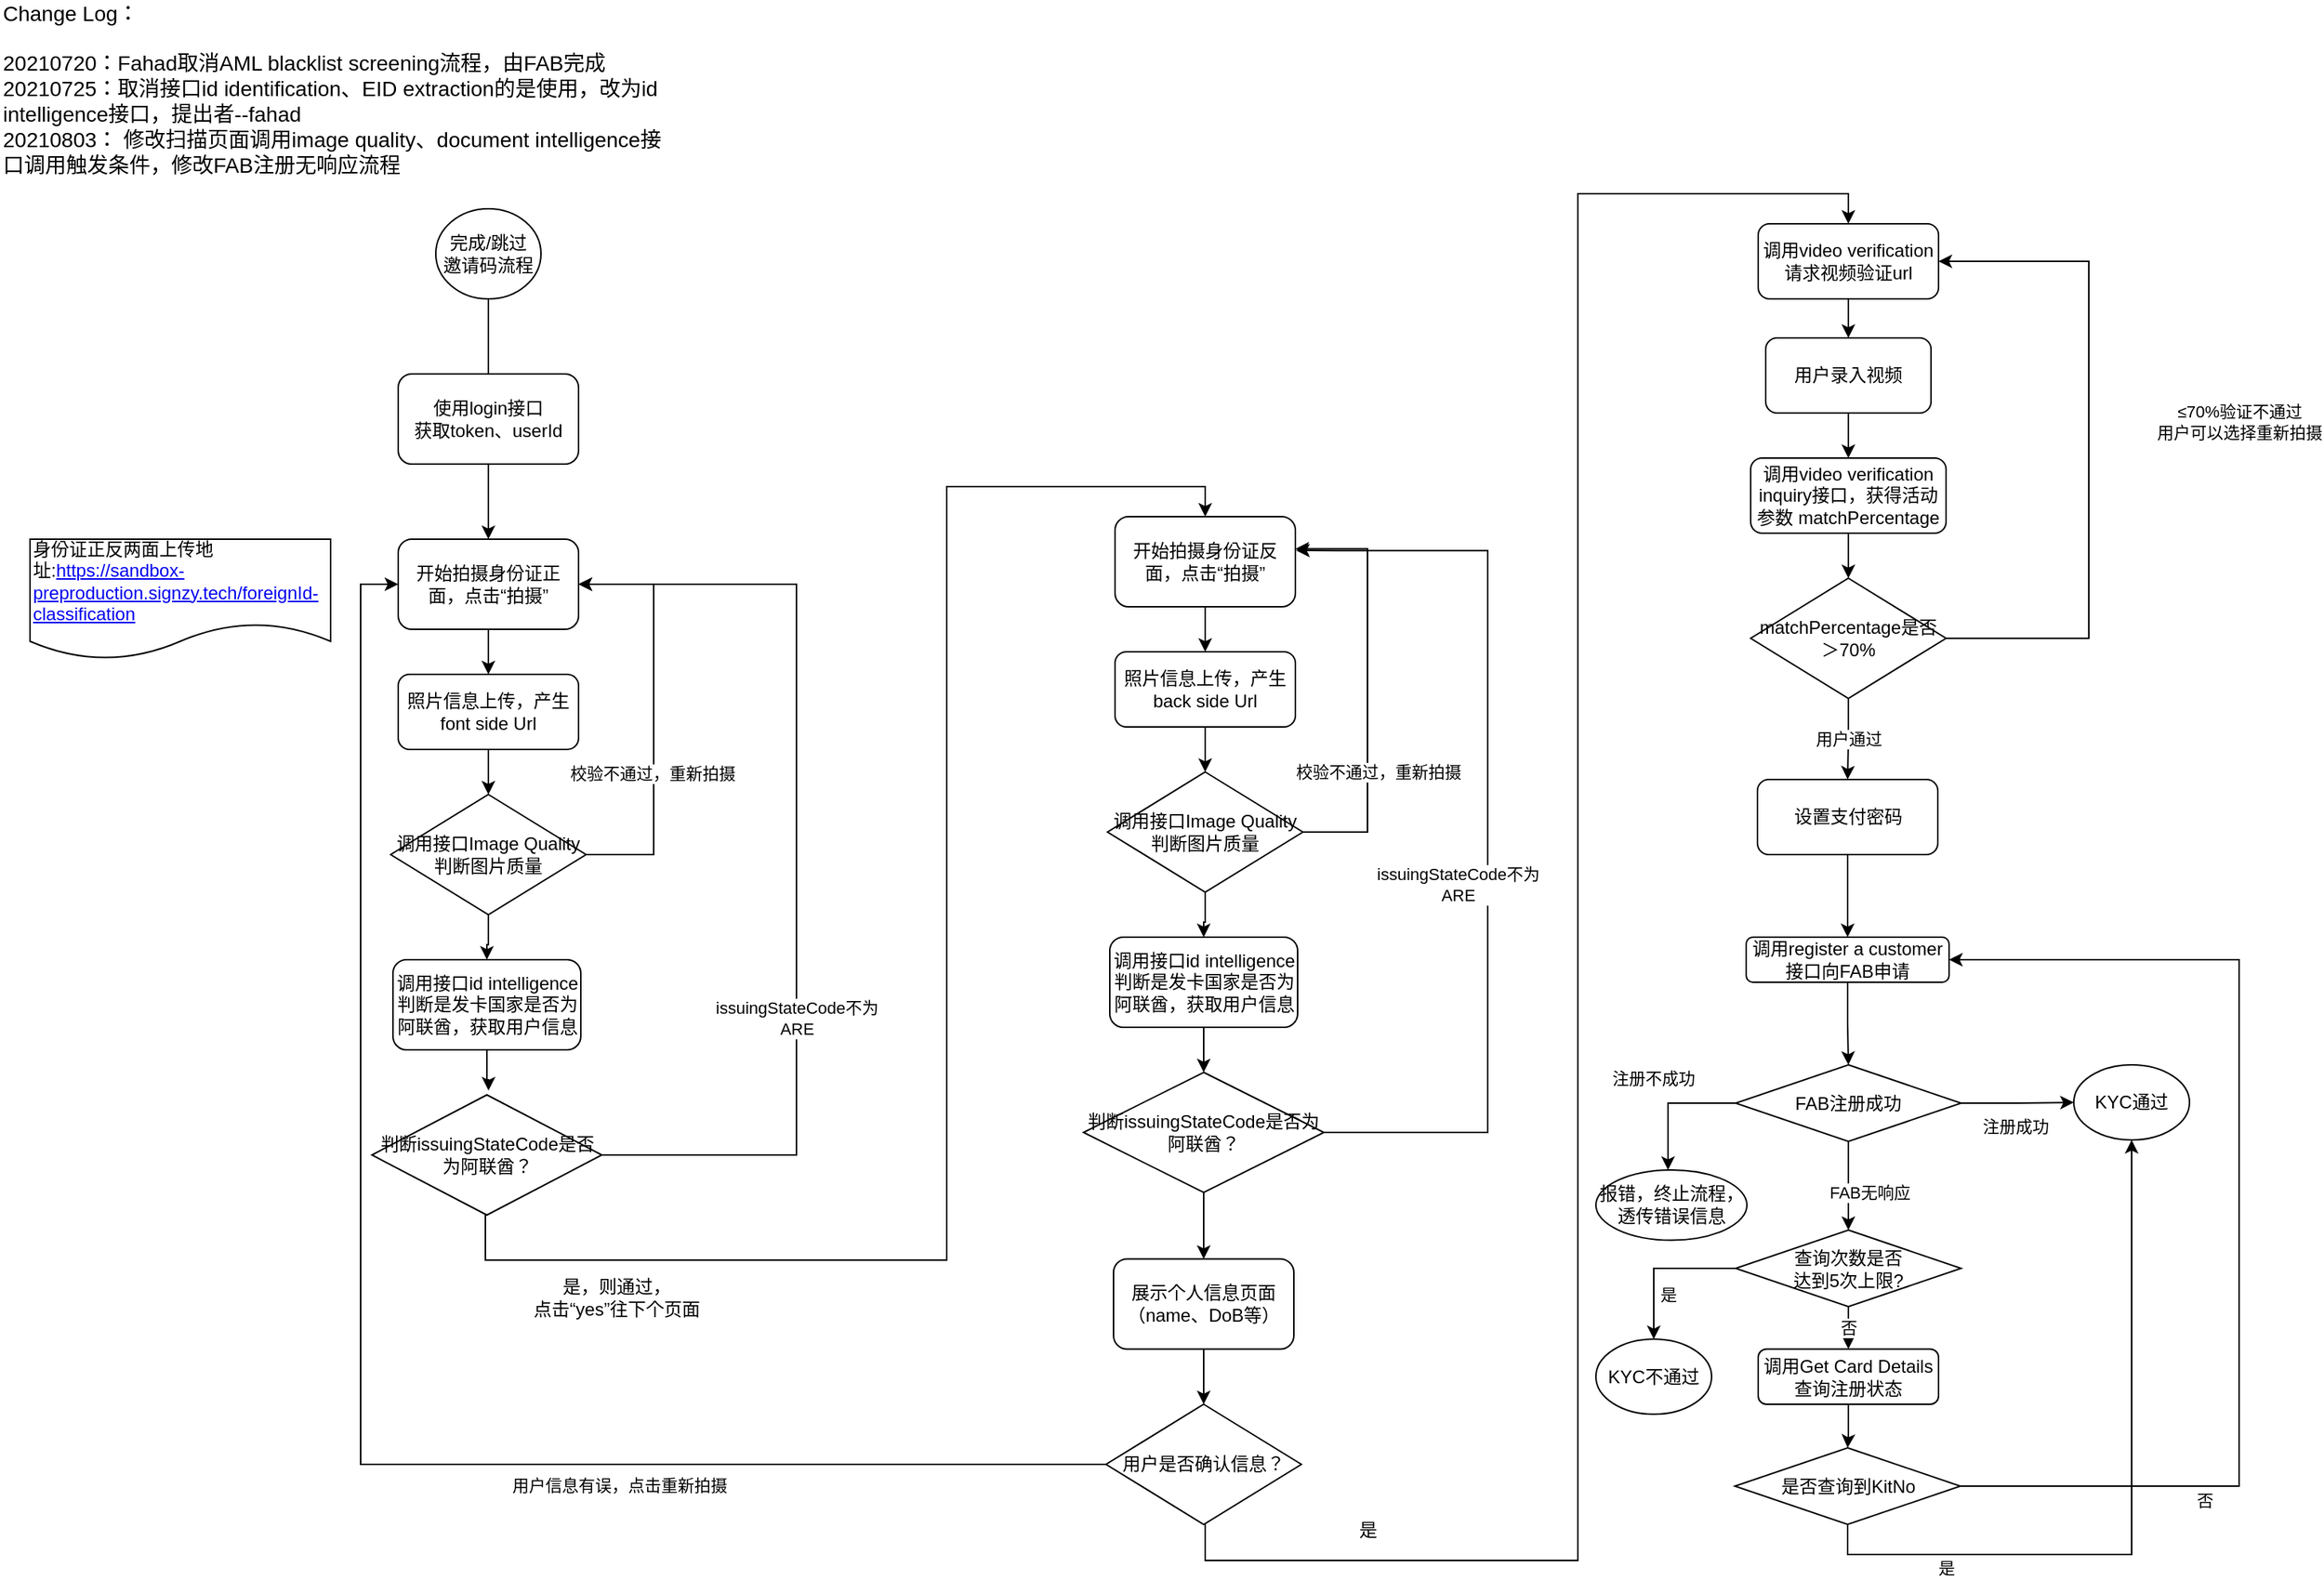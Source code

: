 <mxfile version="14.9.4" type="github">
  <diagram id="m5OsKufubtWg9PYXpigb" name="Page-1">
    <mxGraphModel dx="1857" dy="1709" grid="1" gridSize="10" guides="1" tooltips="1" connect="1" arrows="1" fold="1" page="1" pageScale="1" pageWidth="827" pageHeight="1169" math="0" shadow="0">
      <root>
        <mxCell id="0" />
        <mxCell id="1" parent="0" />
        <mxCell id="aSY6GiX8y2zgrVZKX64a-7" style="edgeStyle=orthogonalEdgeStyle;rounded=0;orthogonalLoop=1;jettySize=auto;html=1;entryX=0.5;entryY=0;entryDx=0;entryDy=0;" parent="1" source="aSY6GiX8y2zgrVZKX64a-1" target="aSY6GiX8y2zgrVZKX64a-5" edge="1">
          <mxGeometry relative="1" as="geometry" />
        </mxCell>
        <mxCell id="aSY6GiX8y2zgrVZKX64a-1" value="开始拍摄身份证正面，点击“拍摄”" style="rounded=1;whiteSpace=wrap;html=1;" parent="1" vertex="1">
          <mxGeometry x="175" y="320" width="120" height="60" as="geometry" />
        </mxCell>
        <mxCell id="aSY6GiX8y2zgrVZKX64a-6" style="edgeStyle=orthogonalEdgeStyle;rounded=0;orthogonalLoop=1;jettySize=auto;html=1;startArrow=none;" parent="1" source="-PtaE-Mu1wmv-w4eBili-2" target="aSY6GiX8y2zgrVZKX64a-1" edge="1">
          <mxGeometry relative="1" as="geometry" />
        </mxCell>
        <mxCell id="aSY6GiX8y2zgrVZKX64a-2" value="完成/跳过&lt;br&gt;邀请码流程" style="ellipse;whiteSpace=wrap;html=1;" parent="1" vertex="1">
          <mxGeometry x="200" y="100" width="70" height="60" as="geometry" />
        </mxCell>
        <mxCell id="aSY6GiX8y2zgrVZKX64a-9" style="edgeStyle=orthogonalEdgeStyle;rounded=0;orthogonalLoop=1;jettySize=auto;html=1;entryX=1;entryY=0.5;entryDx=0;entryDy=0;" parent="1" source="aSY6GiX8y2zgrVZKX64a-4" target="aSY6GiX8y2zgrVZKX64a-1" edge="1">
          <mxGeometry relative="1" as="geometry">
            <Array as="points">
              <mxPoint x="345" y="530" />
              <mxPoint x="345" y="350" />
            </Array>
          </mxGeometry>
        </mxCell>
        <mxCell id="aSY6GiX8y2zgrVZKX64a-10" value="校验不通过，重新拍摄" style="edgeLabel;html=1;align=center;verticalAlign=middle;resizable=0;points=[];" parent="aSY6GiX8y2zgrVZKX64a-9" vertex="1" connectable="0">
          <mxGeometry x="-0.244" y="1" relative="1" as="geometry">
            <mxPoint y="5" as="offset" />
          </mxGeometry>
        </mxCell>
        <mxCell id="aSY6GiX8y2zgrVZKX64a-14" style="edgeStyle=orthogonalEdgeStyle;rounded=0;orthogonalLoop=1;jettySize=auto;html=1;entryX=0.5;entryY=0;entryDx=0;entryDy=0;" parent="1" source="aSY6GiX8y2zgrVZKX64a-4" target="aSY6GiX8y2zgrVZKX64a-11" edge="1">
          <mxGeometry relative="1" as="geometry" />
        </mxCell>
        <mxCell id="aSY6GiX8y2zgrVZKX64a-4" value="调用接口Image Quality&lt;br&gt;判断图片质量" style="rhombus;whiteSpace=wrap;html=1;" parent="1" vertex="1">
          <mxGeometry x="170" y="490" width="130" height="80" as="geometry" />
        </mxCell>
        <mxCell id="aSY6GiX8y2zgrVZKX64a-8" style="edgeStyle=orthogonalEdgeStyle;rounded=0;orthogonalLoop=1;jettySize=auto;html=1;entryX=0.5;entryY=0;entryDx=0;entryDy=0;" parent="1" source="aSY6GiX8y2zgrVZKX64a-5" target="aSY6GiX8y2zgrVZKX64a-4" edge="1">
          <mxGeometry relative="1" as="geometry" />
        </mxCell>
        <mxCell id="aSY6GiX8y2zgrVZKX64a-5" value="照片信息上传，产生font side Url" style="rounded=1;whiteSpace=wrap;html=1;" parent="1" vertex="1">
          <mxGeometry x="175" y="410" width="120" height="50" as="geometry" />
        </mxCell>
        <mxCell id="-PtaE-Mu1wmv-w4eBili-6" style="edgeStyle=orthogonalEdgeStyle;rounded=0;orthogonalLoop=1;jettySize=auto;html=1;entryX=0.507;entryY=-0.036;entryDx=0;entryDy=0;entryPerimeter=0;" parent="1" source="aSY6GiX8y2zgrVZKX64a-11" target="-PtaE-Mu1wmv-w4eBili-5" edge="1">
          <mxGeometry relative="1" as="geometry" />
        </mxCell>
        <mxCell id="aSY6GiX8y2zgrVZKX64a-11" value="调用接口id intelligence判断是发卡国家是否为阿联酋，获取用户信息" style="rounded=1;whiteSpace=wrap;html=1;" parent="1" vertex="1">
          <mxGeometry x="171.5" y="600" width="125" height="60" as="geometry" />
        </mxCell>
        <mxCell id="8h6AAqJ0fApMXGYwlLgs-20" style="edgeStyle=orthogonalEdgeStyle;rounded=0;orthogonalLoop=1;jettySize=auto;html=1;entryX=0.5;entryY=0;entryDx=0;entryDy=0;" parent="1" source="aSY6GiX8y2zgrVZKX64a-13" target="-PtaE-Mu1wmv-w4eBili-15" edge="1">
          <mxGeometry relative="1" as="geometry">
            <Array as="points">
              <mxPoint x="712" y="1000" />
              <mxPoint x="960" y="1000" />
              <mxPoint x="960" y="90" />
              <mxPoint x="1140" y="90" />
            </Array>
          </mxGeometry>
        </mxCell>
        <mxCell id="8h6AAqJ0fApMXGYwlLgs-22" style="edgeStyle=orthogonalEdgeStyle;rounded=0;orthogonalLoop=1;jettySize=auto;html=1;entryX=0;entryY=0.5;entryDx=0;entryDy=0;" parent="1" source="aSY6GiX8y2zgrVZKX64a-13" target="aSY6GiX8y2zgrVZKX64a-1" edge="1">
          <mxGeometry relative="1" as="geometry">
            <Array as="points">
              <mxPoint x="150" y="936" />
              <mxPoint x="150" y="350" />
            </Array>
          </mxGeometry>
        </mxCell>
        <mxCell id="8h6AAqJ0fApMXGYwlLgs-23" value="用户信息有误，点击重新拍摄" style="edgeLabel;html=1;align=center;verticalAlign=middle;resizable=0;points=[];" parent="8h6AAqJ0fApMXGYwlLgs-22" vertex="1" connectable="0">
          <mxGeometry x="-0.415" y="-1" relative="1" as="geometry">
            <mxPoint y="15" as="offset" />
          </mxGeometry>
        </mxCell>
        <mxCell id="aSY6GiX8y2zgrVZKX64a-13" value="用户是否确认信息？" style="rhombus;whiteSpace=wrap;html=1;" parent="1" vertex="1">
          <mxGeometry x="646" y="896" width="130" height="80" as="geometry" />
        </mxCell>
        <mxCell id="aSY6GiX8y2zgrVZKX64a-35" value="用户通过" style="edgeStyle=orthogonalEdgeStyle;rounded=0;orthogonalLoop=1;jettySize=auto;html=1;exitX=0.5;exitY=1;exitDx=0;exitDy=0;" parent="1" source="-PtaE-Mu1wmv-w4eBili-20" target="aSY6GiX8y2zgrVZKX64a-34" edge="1">
          <mxGeometry relative="1" as="geometry">
            <mxPoint x="1014.5" y="586" as="sourcePoint" />
          </mxGeometry>
        </mxCell>
        <mxCell id="aSY6GiX8y2zgrVZKX64a-31" value="报错，终止流程，&lt;br&gt;透传错误信息" style="ellipse;whiteSpace=wrap;html=1;" parent="1" vertex="1">
          <mxGeometry x="972" y="740" width="100.5" height="46.75" as="geometry" />
        </mxCell>
        <mxCell id="aSY6GiX8y2zgrVZKX64a-37" style="edgeStyle=orthogonalEdgeStyle;rounded=0;orthogonalLoop=1;jettySize=auto;html=1;" parent="1" source="aSY6GiX8y2zgrVZKX64a-34" target="aSY6GiX8y2zgrVZKX64a-36" edge="1">
          <mxGeometry relative="1" as="geometry" />
        </mxCell>
        <mxCell id="aSY6GiX8y2zgrVZKX64a-34" value="设置支付密码" style="rounded=1;whiteSpace=wrap;html=1;" parent="1" vertex="1">
          <mxGeometry x="1079.5" y="480" width="120" height="50" as="geometry" />
        </mxCell>
        <mxCell id="aSY6GiX8y2zgrVZKX64a-39" style="edgeStyle=orthogonalEdgeStyle;rounded=0;orthogonalLoop=1;jettySize=auto;html=1;entryX=0.5;entryY=0;entryDx=0;entryDy=0;" parent="1" source="aSY6GiX8y2zgrVZKX64a-36" target="aSY6GiX8y2zgrVZKX64a-38" edge="1">
          <mxGeometry relative="1" as="geometry" />
        </mxCell>
        <mxCell id="aSY6GiX8y2zgrVZKX64a-36" value="调用register a customer 接口向FAB申请" style="rounded=1;whiteSpace=wrap;html=1;" parent="1" vertex="1">
          <mxGeometry x="1072" y="585" width="135" height="30" as="geometry" />
        </mxCell>
        <mxCell id="aSY6GiX8y2zgrVZKX64a-43" value="注册成功" style="edgeStyle=orthogonalEdgeStyle;rounded=0;orthogonalLoop=1;jettySize=auto;html=1;entryX=0;entryY=0.5;entryDx=0;entryDy=0;" parent="1" source="aSY6GiX8y2zgrVZKX64a-38" target="aSY6GiX8y2zgrVZKX64a-42" edge="1">
          <mxGeometry x="-0.047" y="-15" relative="1" as="geometry">
            <mxPoint as="offset" />
          </mxGeometry>
        </mxCell>
        <mxCell id="aSY6GiX8y2zgrVZKX64a-44" style="edgeStyle=orthogonalEdgeStyle;rounded=0;orthogonalLoop=1;jettySize=auto;html=1;" parent="1" source="aSY6GiX8y2zgrVZKX64a-38" edge="1">
          <mxGeometry relative="1" as="geometry">
            <mxPoint x="1020" y="740" as="targetPoint" />
            <Array as="points">
              <mxPoint x="1020" y="696" />
            </Array>
          </mxGeometry>
        </mxCell>
        <mxCell id="aSY6GiX8y2zgrVZKX64a-45" value="注册不成功" style="edgeLabel;html=1;align=center;verticalAlign=middle;resizable=0;points=[];" parent="aSY6GiX8y2zgrVZKX64a-44" vertex="1" connectable="0">
          <mxGeometry x="-0.828" y="-1" relative="1" as="geometry">
            <mxPoint x="-48" y="-16" as="offset" />
          </mxGeometry>
        </mxCell>
        <mxCell id="XooyULAbquvMzC7Yg5_C-3" value="FAB无响应" style="edgeStyle=orthogonalEdgeStyle;rounded=0;orthogonalLoop=1;jettySize=auto;html=1;entryX=0.5;entryY=0;entryDx=0;entryDy=0;" parent="1" source="aSY6GiX8y2zgrVZKX64a-38" target="68XabqfVFRzpYbLpnjrA-1" edge="1">
          <mxGeometry x="0.153" y="14" relative="1" as="geometry">
            <mxPoint as="offset" />
          </mxGeometry>
        </mxCell>
        <mxCell id="aSY6GiX8y2zgrVZKX64a-38" value="FAB注册成功" style="rhombus;whiteSpace=wrap;html=1;" parent="1" vertex="1">
          <mxGeometry x="1065" y="670" width="150" height="51" as="geometry" />
        </mxCell>
        <mxCell id="aSY6GiX8y2zgrVZKX64a-42" value="KYC通过" style="ellipse;whiteSpace=wrap;html=1;" parent="1" vertex="1">
          <mxGeometry x="1290" y="670" width="77" height="50" as="geometry" />
        </mxCell>
        <mxCell id="-PtaE-Mu1wmv-w4eBili-2" value="使用login接口&lt;br&gt;获取token、userId" style="rounded=1;whiteSpace=wrap;html=1;" parent="1" vertex="1">
          <mxGeometry x="175" y="210" width="120" height="60" as="geometry" />
        </mxCell>
        <mxCell id="-PtaE-Mu1wmv-w4eBili-3" value="" style="edgeStyle=orthogonalEdgeStyle;rounded=0;orthogonalLoop=1;jettySize=auto;html=1;endArrow=none;" parent="1" source="aSY6GiX8y2zgrVZKX64a-2" target="-PtaE-Mu1wmv-w4eBili-2" edge="1">
          <mxGeometry relative="1" as="geometry">
            <mxPoint x="250.0" y="100.0" as="sourcePoint" />
            <mxPoint x="235.0" y="320" as="targetPoint" />
          </mxGeometry>
        </mxCell>
        <mxCell id="-PtaE-Mu1wmv-w4eBili-4" value="身份证正反两面上传地址:&lt;a href=&quot;https://sandbox-preproduction.signzy.tech/foreignId-classification&quot;&gt;https://sandbox-preproduction.signzy.tech/foreignId-classification&lt;/a&gt;" style="shape=document;whiteSpace=wrap;html=1;boundedLbl=1;align=left;" parent="1" vertex="1">
          <mxGeometry x="-70" y="320" width="200" height="80" as="geometry" />
        </mxCell>
        <mxCell id="-PtaE-Mu1wmv-w4eBili-7" style="edgeStyle=orthogonalEdgeStyle;rounded=0;orthogonalLoop=1;jettySize=auto;html=1;entryX=1;entryY=0.5;entryDx=0;entryDy=0;" parent="1" source="-PtaE-Mu1wmv-w4eBili-5" target="aSY6GiX8y2zgrVZKX64a-1" edge="1">
          <mxGeometry relative="1" as="geometry">
            <Array as="points">
              <mxPoint x="440" y="730" />
              <mxPoint x="440" y="350" />
            </Array>
          </mxGeometry>
        </mxCell>
        <mxCell id="-PtaE-Mu1wmv-w4eBili-8" value="issuingStateCode不为&lt;br&gt;ARE" style="edgeLabel;html=1;align=center;verticalAlign=middle;resizable=0;points=[];" parent="-PtaE-Mu1wmv-w4eBili-7" vertex="1" connectable="0">
          <mxGeometry x="-0.325" relative="1" as="geometry">
            <mxPoint as="offset" />
          </mxGeometry>
        </mxCell>
        <mxCell id="8h6AAqJ0fApMXGYwlLgs-7" style="edgeStyle=orthogonalEdgeStyle;rounded=0;orthogonalLoop=1;jettySize=auto;html=1;entryX=0.5;entryY=0;entryDx=0;entryDy=0;" parent="1" source="-PtaE-Mu1wmv-w4eBili-5" target="8h6AAqJ0fApMXGYwlLgs-1" edge="1">
          <mxGeometry relative="1" as="geometry">
            <Array as="points">
              <mxPoint x="233" y="800" />
              <mxPoint x="540" y="800" />
              <mxPoint x="540" y="285" />
              <mxPoint x="712" y="285" />
            </Array>
          </mxGeometry>
        </mxCell>
        <mxCell id="-PtaE-Mu1wmv-w4eBili-5" value="判断issuingStateCode是否为阿联酋？" style="rhombus;whiteSpace=wrap;html=1;align=center;" parent="1" vertex="1">
          <mxGeometry x="157.5" y="690" width="153" height="80" as="geometry" />
        </mxCell>
        <mxCell id="-PtaE-Mu1wmv-w4eBili-18" style="edgeStyle=orthogonalEdgeStyle;rounded=0;orthogonalLoop=1;jettySize=auto;html=1;" parent="1" source="-PtaE-Mu1wmv-w4eBili-15" target="-PtaE-Mu1wmv-w4eBili-16" edge="1">
          <mxGeometry relative="1" as="geometry" />
        </mxCell>
        <mxCell id="-PtaE-Mu1wmv-w4eBili-15" value="调用video verification&lt;br&gt;请求视频验证url" style="rounded=1;whiteSpace=wrap;html=1;" parent="1" vertex="1">
          <mxGeometry x="1080" y="110" width="120" height="50" as="geometry" />
        </mxCell>
        <mxCell id="-PtaE-Mu1wmv-w4eBili-19" style="edgeStyle=orthogonalEdgeStyle;rounded=0;orthogonalLoop=1;jettySize=auto;html=1;entryX=0.5;entryY=0;entryDx=0;entryDy=0;" parent="1" source="-PtaE-Mu1wmv-w4eBili-16" target="-PtaE-Mu1wmv-w4eBili-17" edge="1">
          <mxGeometry relative="1" as="geometry" />
        </mxCell>
        <mxCell id="-PtaE-Mu1wmv-w4eBili-16" value="用户录入视频" style="rounded=1;whiteSpace=wrap;html=1;align=center;" parent="1" vertex="1">
          <mxGeometry x="1085" y="186" width="110" height="50" as="geometry" />
        </mxCell>
        <mxCell id="-PtaE-Mu1wmv-w4eBili-23" style="edgeStyle=orthogonalEdgeStyle;rounded=0;orthogonalLoop=1;jettySize=auto;html=1;entryX=0.5;entryY=0;entryDx=0;entryDy=0;" parent="1" source="-PtaE-Mu1wmv-w4eBili-17" target="-PtaE-Mu1wmv-w4eBili-20" edge="1">
          <mxGeometry relative="1" as="geometry" />
        </mxCell>
        <mxCell id="-PtaE-Mu1wmv-w4eBili-17" value="调用video verification inquiry接口，获得活动参数 matchPercentage" style="rounded=1;whiteSpace=wrap;html=1;align=center;" parent="1" vertex="1">
          <mxGeometry x="1075" y="266" width="130" height="50" as="geometry" />
        </mxCell>
        <mxCell id="-PtaE-Mu1wmv-w4eBili-24" style="edgeStyle=orthogonalEdgeStyle;rounded=0;orthogonalLoop=1;jettySize=auto;html=1;entryX=1;entryY=0.5;entryDx=0;entryDy=0;" parent="1" source="-PtaE-Mu1wmv-w4eBili-20" target="-PtaE-Mu1wmv-w4eBili-15" edge="1">
          <mxGeometry relative="1" as="geometry">
            <Array as="points">
              <mxPoint x="1300" y="386" />
              <mxPoint x="1300" y="135" />
            </Array>
            <mxPoint x="1220" y="135" as="targetPoint" />
          </mxGeometry>
        </mxCell>
        <mxCell id="-PtaE-Mu1wmv-w4eBili-25" value="≤70%验证不通过&lt;br&gt;用户可以选择重新拍摄" style="edgeLabel;html=1;align=center;verticalAlign=middle;resizable=0;points=[];" parent="-PtaE-Mu1wmv-w4eBili-24" vertex="1" connectable="0">
          <mxGeometry x="0.051" y="-3" relative="1" as="geometry">
            <mxPoint x="97" y="-5" as="offset" />
          </mxGeometry>
        </mxCell>
        <mxCell id="-PtaE-Mu1wmv-w4eBili-20" value="matchPercentage是否＞70%" style="rhombus;whiteSpace=wrap;html=1;" parent="1" vertex="1">
          <mxGeometry x="1075" y="346" width="130" height="80" as="geometry" />
        </mxCell>
        <mxCell id="8h6AAqJ0fApMXGYwlLgs-26" style="edgeStyle=orthogonalEdgeStyle;rounded=0;orthogonalLoop=1;jettySize=auto;html=1;entryX=0.5;entryY=0;entryDx=0;entryDy=0;" parent="1" source="XooyULAbquvMzC7Yg5_C-2" target="8h6AAqJ0fApMXGYwlLgs-25" edge="1">
          <mxGeometry relative="1" as="geometry" />
        </mxCell>
        <mxCell id="XooyULAbquvMzC7Yg5_C-2" value="调用Get Card Details&lt;br&gt;查询注册状态" style="rounded=1;whiteSpace=wrap;html=1;" parent="1" vertex="1">
          <mxGeometry x="1080" y="859.25" width="120" height="36.75" as="geometry" />
        </mxCell>
        <mxCell id="XooyULAbquvMzC7Yg5_C-9" value="&lt;font style=&quot;font-size: 14px&quot;&gt;&lt;span&gt;Change Log：&lt;br&gt;&lt;/span&gt;&lt;br&gt;&lt;div&gt;&lt;span&gt;20210720：&lt;/span&gt;&lt;font style=&quot;font-size: 14px&quot;&gt;Fahad取消AML blacklist screening流程，由FAB完成&lt;/font&gt;&lt;/div&gt;&lt;div&gt;&lt;font style=&quot;font-size: 14px&quot;&gt;20210725：取消接口id identification、EID extraction的是使用，改为id intelligence接口，提出者--fahad&lt;/font&gt;&lt;/div&gt;&lt;div&gt;&lt;font style=&quot;font-size: 14px&quot;&gt;20210803： 修改扫描页面调用image quality、document intelligence接口调用触发条件，修改FAB注册无响应流程&lt;/font&gt;&lt;/div&gt;&lt;/font&gt;" style="text;html=1;strokeColor=none;fillColor=none;align=left;verticalAlign=middle;whiteSpace=wrap;rounded=0;" parent="1" vertex="1">
          <mxGeometry x="-90" y="10" width="450" height="20" as="geometry" />
        </mxCell>
        <mxCell id="68XabqfVFRzpYbLpnjrA-4" value="否" style="edgeStyle=orthogonalEdgeStyle;rounded=0;orthogonalLoop=1;jettySize=auto;html=1;entryX=0.5;entryY=0;entryDx=0;entryDy=0;" parent="1" source="68XabqfVFRzpYbLpnjrA-1" target="XooyULAbquvMzC7Yg5_C-2" edge="1">
          <mxGeometry relative="1" as="geometry" />
        </mxCell>
        <mxCell id="8h6AAqJ0fApMXGYwlLgs-29" value="是" style="edgeStyle=orthogonalEdgeStyle;rounded=0;orthogonalLoop=1;jettySize=auto;html=1;" parent="1" source="68XabqfVFRzpYbLpnjrA-1" target="68XabqfVFRzpYbLpnjrA-3" edge="1">
          <mxGeometry x="0.413" y="9" relative="1" as="geometry">
            <mxPoint as="offset" />
          </mxGeometry>
        </mxCell>
        <mxCell id="68XabqfVFRzpYbLpnjrA-1" value="查询次数是否&lt;br&gt;达到5次上限?" style="rhombus;whiteSpace=wrap;html=1;" parent="1" vertex="1">
          <mxGeometry x="1065" y="780" width="150" height="51" as="geometry" />
        </mxCell>
        <mxCell id="68XabqfVFRzpYbLpnjrA-3" value="KYC不通过" style="ellipse;whiteSpace=wrap;html=1;" parent="1" vertex="1">
          <mxGeometry x="972" y="852.63" width="77" height="50" as="geometry" />
        </mxCell>
        <mxCell id="8h6AAqJ0fApMXGYwlLgs-8" style="edgeStyle=orthogonalEdgeStyle;rounded=0;orthogonalLoop=1;jettySize=auto;html=1;entryX=0.5;entryY=0;entryDx=0;entryDy=0;" parent="1" source="8h6AAqJ0fApMXGYwlLgs-1" target="8h6AAqJ0fApMXGYwlLgs-3" edge="1">
          <mxGeometry relative="1" as="geometry" />
        </mxCell>
        <mxCell id="8h6AAqJ0fApMXGYwlLgs-1" value="开始拍摄身份证反面，点击“拍摄”" style="rounded=1;whiteSpace=wrap;html=1;" parent="1" vertex="1">
          <mxGeometry x="652" y="305" width="120" height="60" as="geometry" />
        </mxCell>
        <mxCell id="8h6AAqJ0fApMXGYwlLgs-10" style="edgeStyle=orthogonalEdgeStyle;rounded=0;orthogonalLoop=1;jettySize=auto;html=1;entryX=0.5;entryY=0;entryDx=0;entryDy=0;" parent="1" source="8h6AAqJ0fApMXGYwlLgs-2" target="8h6AAqJ0fApMXGYwlLgs-4" edge="1">
          <mxGeometry relative="1" as="geometry" />
        </mxCell>
        <mxCell id="8h6AAqJ0fApMXGYwlLgs-13" style="edgeStyle=orthogonalEdgeStyle;rounded=0;orthogonalLoop=1;jettySize=auto;html=1;entryX=1;entryY=0.357;entryDx=0;entryDy=0;entryPerimeter=0;" parent="1" source="8h6AAqJ0fApMXGYwlLgs-2" target="8h6AAqJ0fApMXGYwlLgs-1" edge="1">
          <mxGeometry relative="1" as="geometry">
            <Array as="points">
              <mxPoint x="820" y="515" />
              <mxPoint x="820" y="326" />
            </Array>
          </mxGeometry>
        </mxCell>
        <mxCell id="8h6AAqJ0fApMXGYwlLgs-14" value="校验不通过，重新拍摄" style="edgeLabel;html=1;align=center;verticalAlign=middle;resizable=0;points=[];" parent="8h6AAqJ0fApMXGYwlLgs-13" vertex="1" connectable="0">
          <mxGeometry x="-0.204" y="1" relative="1" as="geometry">
            <mxPoint x="8" y="28" as="offset" />
          </mxGeometry>
        </mxCell>
        <mxCell id="8h6AAqJ0fApMXGYwlLgs-2" value="调用接口Image Quality&lt;br&gt;判断图片质量" style="rhombus;whiteSpace=wrap;html=1;" parent="1" vertex="1">
          <mxGeometry x="647" y="475" width="130" height="80" as="geometry" />
        </mxCell>
        <mxCell id="8h6AAqJ0fApMXGYwlLgs-9" style="edgeStyle=orthogonalEdgeStyle;rounded=0;orthogonalLoop=1;jettySize=auto;html=1;entryX=0.5;entryY=0;entryDx=0;entryDy=0;" parent="1" source="8h6AAqJ0fApMXGYwlLgs-3" target="8h6AAqJ0fApMXGYwlLgs-2" edge="1">
          <mxGeometry relative="1" as="geometry" />
        </mxCell>
        <mxCell id="8h6AAqJ0fApMXGYwlLgs-3" value="照片信息上传，产生 back side Url" style="rounded=1;whiteSpace=wrap;html=1;" parent="1" vertex="1">
          <mxGeometry x="652" y="395" width="120" height="50" as="geometry" />
        </mxCell>
        <mxCell id="8h6AAqJ0fApMXGYwlLgs-11" style="edgeStyle=orthogonalEdgeStyle;rounded=0;orthogonalLoop=1;jettySize=auto;html=1;entryX=0.5;entryY=0;entryDx=0;entryDy=0;" parent="1" source="8h6AAqJ0fApMXGYwlLgs-4" target="8h6AAqJ0fApMXGYwlLgs-5" edge="1">
          <mxGeometry relative="1" as="geometry" />
        </mxCell>
        <mxCell id="8h6AAqJ0fApMXGYwlLgs-4" value="调用接口id intelligence判断是发卡国家是否为阿联酋，获取用户信息" style="rounded=1;whiteSpace=wrap;html=1;" parent="1" vertex="1">
          <mxGeometry x="648.5" y="585" width="125" height="60" as="geometry" />
        </mxCell>
        <mxCell id="8h6AAqJ0fApMXGYwlLgs-15" style="edgeStyle=orthogonalEdgeStyle;rounded=0;orthogonalLoop=1;jettySize=auto;html=1;entryX=1.004;entryY=0.376;entryDx=0;entryDy=0;entryPerimeter=0;" parent="1" source="8h6AAqJ0fApMXGYwlLgs-5" target="8h6AAqJ0fApMXGYwlLgs-1" edge="1">
          <mxGeometry relative="1" as="geometry">
            <Array as="points">
              <mxPoint x="900" y="715" />
              <mxPoint x="900" y="328" />
            </Array>
          </mxGeometry>
        </mxCell>
        <mxCell id="8h6AAqJ0fApMXGYwlLgs-17" value="&lt;span style=&quot;color: rgba(0 , 0 , 0 , 0) ; font-family: monospace ; font-size: 0px ; background-color: rgb(248 , 249 , 250)&quot;&gt;%3CmxGraphModel%3E%3Croot%3E%3CmxCell%20id%3D%220%22%2F%3E%3CmxCell%20id%3D%221%22%20parent%3D%220%22%2F%3E%3CmxCell%20id%3D%222%22%20value%3D%22issuingStateCode%E4%B8%8D%E4%B8%BA%26lt%3Bbr%26gt%3BARE%22%20style%3D%22edgeLabel%3Bhtml%3D1%3Balign%3Dcenter%3BverticalAlign%3Dmiddle%3Bresizable%3D0%3Bpoints%3D%5B%5D%3B%22%20vertex%3D%221%22%20connectable%3D%220%22%20parent%3D%221%22%3E%3CmxGeometry%20x%3D%22440.034%22%20y%3D%22637.138%22%20as%3D%22geometry%22%2F%3E%3C%2FmxCell%3E%3C%2Froot%3E%3C%2FmxGraphModel%3E&lt;/span&gt;&lt;span style=&quot;color: rgba(0 , 0 , 0 , 0) ; font-family: monospace ; font-size: 0px ; background-color: rgb(248 , 249 , 250)&quot;&gt;%3CmxGraphModel%3E%3Croot%3E%3CmxCell%20id%3D%220%22%2F%3E%3CmxCell%20id%3D%221%22%20parent%3D%220%22%2F%3E%3CmxCell%20id%3D%222%22%20value%3D%22issuingStateCode%E4%B8%8D%E4%B8%BA%26lt%3Bbr%26gt%3BARE%22%20style%3D%22edgeLabel%3Bhtml%3D1%3Balign%3Dcenter%3BverticalAlign%3Dmiddle%3Bresizable%3D0%3Bpoints%3D%5B%5D%3B%22%20vertex%3D%221%22%20connectable%3D%220%22%20parent%3D%221%22%3E%3CmxGeometry%20x%3D%22440.034%22%20y%3D%22637.138%22%20as%3D%22geometry%22%2F%3E%3C%2FmxCell%3E%3C%2Froot%3E%3C%2FmxGraphModel%3E&lt;/span&gt;" style="edgeLabel;html=1;align=center;verticalAlign=middle;resizable=0;points=[];" parent="8h6AAqJ0fApMXGYwlLgs-15" vertex="1" connectable="0">
          <mxGeometry x="0.295" y="1" relative="1" as="geometry">
            <mxPoint as="offset" />
          </mxGeometry>
        </mxCell>
        <mxCell id="8h6AAqJ0fApMXGYwlLgs-18" value="issuingStateCode不为&lt;br&gt;ARE" style="edgeLabel;html=1;align=center;verticalAlign=middle;resizable=0;points=[];" parent="8h6AAqJ0fApMXGYwlLgs-15" vertex="1" connectable="0">
          <mxGeometry x="-0.085" y="2" relative="1" as="geometry">
            <mxPoint x="-18" y="11" as="offset" />
          </mxGeometry>
        </mxCell>
        <mxCell id="8h6AAqJ0fApMXGYwlLgs-16" style="edgeStyle=orthogonalEdgeStyle;rounded=0;orthogonalLoop=1;jettySize=auto;html=1;entryX=0.5;entryY=0;entryDx=0;entryDy=0;" parent="1" source="8h6AAqJ0fApMXGYwlLgs-5" target="8h6AAqJ0fApMXGYwlLgs-6" edge="1">
          <mxGeometry relative="1" as="geometry" />
        </mxCell>
        <mxCell id="8h6AAqJ0fApMXGYwlLgs-5" value="判断issuingStateCode是否为阿联酋？" style="rhombus;whiteSpace=wrap;html=1;align=center;" parent="1" vertex="1">
          <mxGeometry x="631" y="675" width="160" height="80" as="geometry" />
        </mxCell>
        <mxCell id="8h6AAqJ0fApMXGYwlLgs-19" style="edgeStyle=orthogonalEdgeStyle;rounded=0;orthogonalLoop=1;jettySize=auto;html=1;entryX=0.5;entryY=0;entryDx=0;entryDy=0;" parent="1" source="8h6AAqJ0fApMXGYwlLgs-6" target="aSY6GiX8y2zgrVZKX64a-13" edge="1">
          <mxGeometry relative="1" as="geometry" />
        </mxCell>
        <mxCell id="8h6AAqJ0fApMXGYwlLgs-6" value="展示个人信息页面（name、DoB等）" style="rounded=1;whiteSpace=wrap;html=1;align=center;" parent="1" vertex="1">
          <mxGeometry x="651" y="799.25" width="120" height="60" as="geometry" />
        </mxCell>
        <mxCell id="8h6AAqJ0fApMXGYwlLgs-12" value="是，则通过，&lt;br&gt;点击“yes”往下个页面" style="text;html=1;align=center;verticalAlign=middle;resizable=0;points=[];autosize=1;strokeColor=none;" parent="1" vertex="1">
          <mxGeometry x="255" y="810" width="130" height="30" as="geometry" />
        </mxCell>
        <mxCell id="8h6AAqJ0fApMXGYwlLgs-21" value="是" style="text;html=1;align=center;verticalAlign=middle;resizable=0;points=[];autosize=1;strokeColor=none;" parent="1" vertex="1">
          <mxGeometry x="805" y="970" width="30" height="20" as="geometry" />
        </mxCell>
        <mxCell id="8h6AAqJ0fApMXGYwlLgs-27" style="edgeStyle=orthogonalEdgeStyle;rounded=0;orthogonalLoop=1;jettySize=auto;html=1;exitX=0.5;exitY=1;exitDx=0;exitDy=0;" parent="1" source="8h6AAqJ0fApMXGYwlLgs-25" target="aSY6GiX8y2zgrVZKX64a-42" edge="1">
          <mxGeometry relative="1" as="geometry" />
        </mxCell>
        <mxCell id="8h6AAqJ0fApMXGYwlLgs-28" value="是" style="edgeLabel;html=1;align=center;verticalAlign=middle;resizable=0;points=[];" parent="8h6AAqJ0fApMXGYwlLgs-27" vertex="1" connectable="0">
          <mxGeometry x="-0.65" relative="1" as="geometry">
            <mxPoint y="9" as="offset" />
          </mxGeometry>
        </mxCell>
        <mxCell id="8h6AAqJ0fApMXGYwlLgs-30" style="edgeStyle=orthogonalEdgeStyle;rounded=0;orthogonalLoop=1;jettySize=auto;html=1;entryX=1;entryY=0.5;entryDx=0;entryDy=0;shadow=0;sketch=0;backgroundOutline=0;" parent="1" source="8h6AAqJ0fApMXGYwlLgs-25" target="aSY6GiX8y2zgrVZKX64a-36" edge="1">
          <mxGeometry relative="1" as="geometry">
            <Array as="points">
              <mxPoint x="1400" y="951" />
              <mxPoint x="1400" y="600" />
            </Array>
          </mxGeometry>
        </mxCell>
        <mxCell id="8h6AAqJ0fApMXGYwlLgs-31" value="否" style="edgeLabel;html=1;align=center;verticalAlign=middle;resizable=0;points=[];" parent="8h6AAqJ0fApMXGYwlLgs-30" vertex="1" connectable="0">
          <mxGeometry x="-0.554" y="-1" relative="1" as="geometry">
            <mxPoint y="8" as="offset" />
          </mxGeometry>
        </mxCell>
        <mxCell id="8h6AAqJ0fApMXGYwlLgs-25" value="是否查询到KitNo" style="rhombus;whiteSpace=wrap;html=1;" parent="1" vertex="1">
          <mxGeometry x="1064.5" y="925" width="150" height="51" as="geometry" />
        </mxCell>
      </root>
    </mxGraphModel>
  </diagram>
</mxfile>
